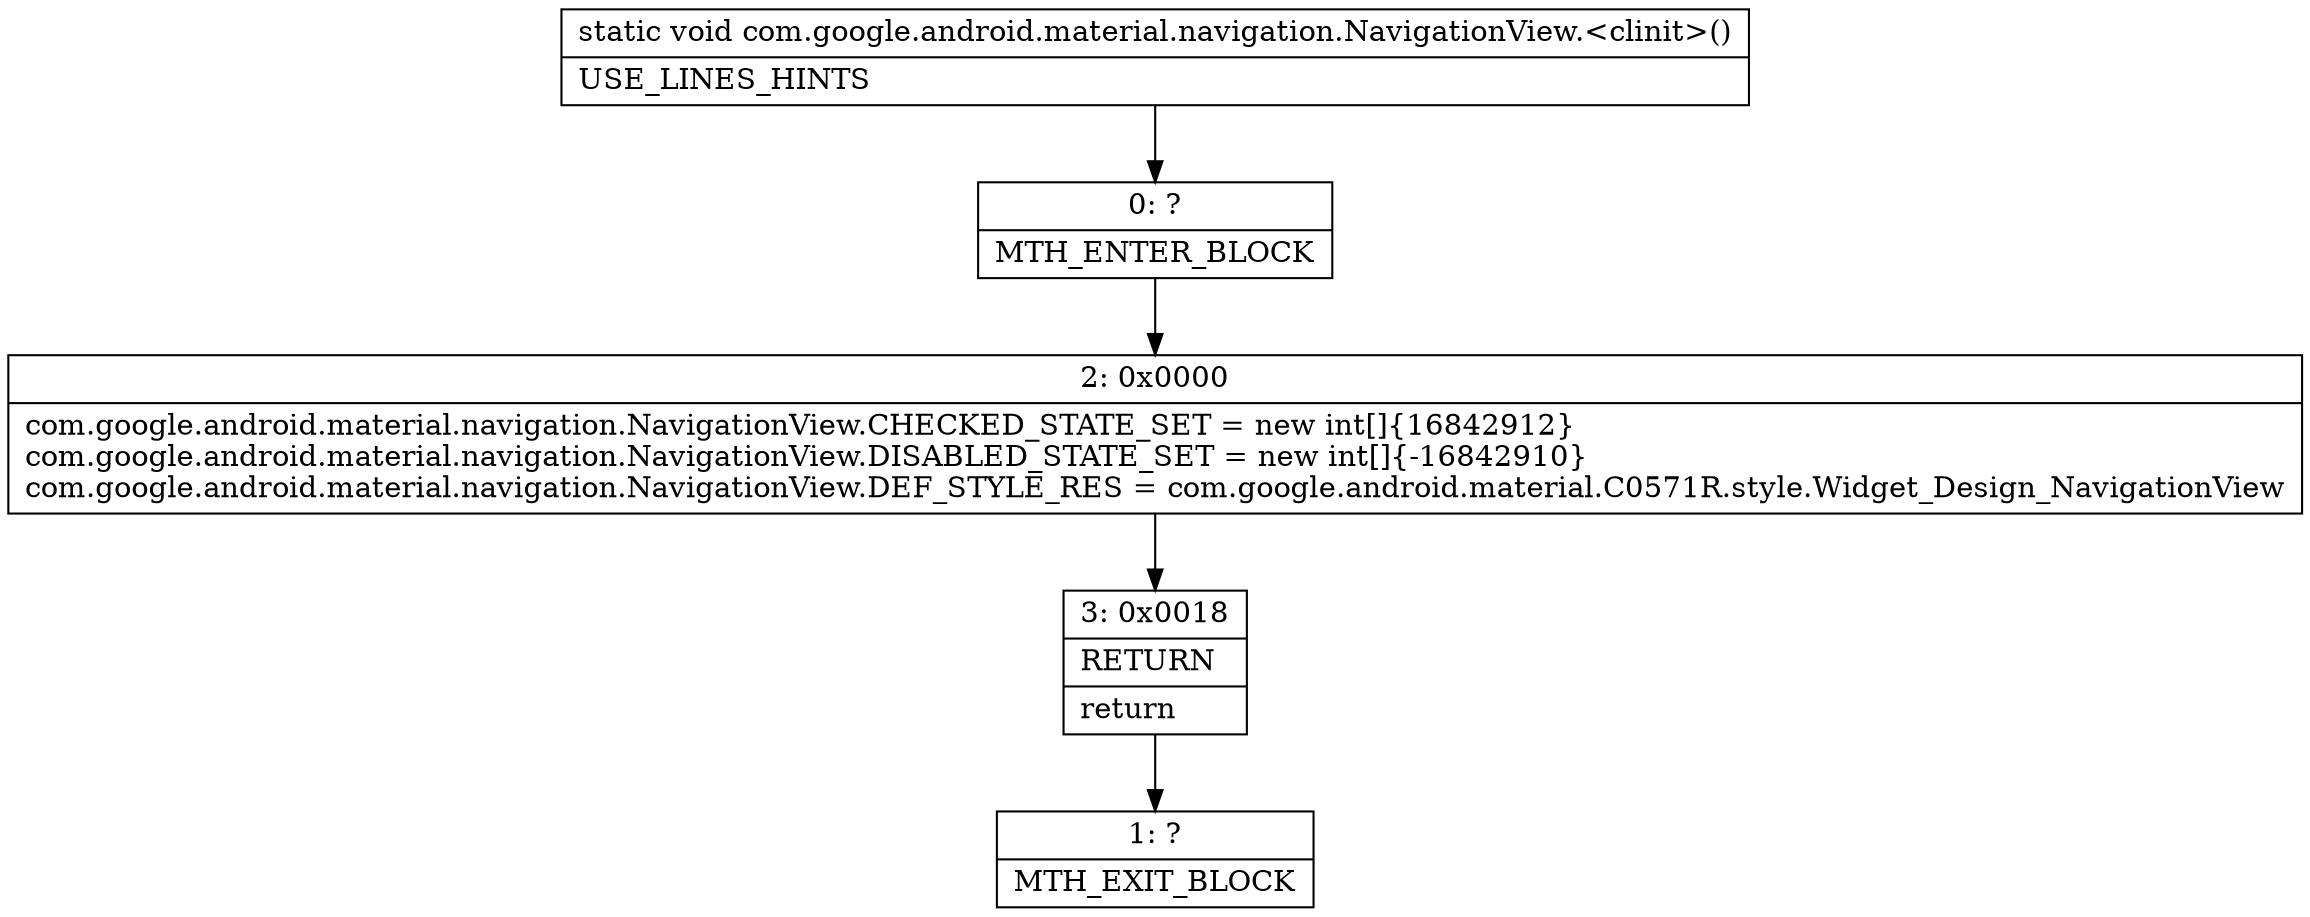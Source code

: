 digraph "CFG forcom.google.android.material.navigation.NavigationView.\<clinit\>()V" {
Node_0 [shape=record,label="{0\:\ ?|MTH_ENTER_BLOCK\l}"];
Node_2 [shape=record,label="{2\:\ 0x0000|com.google.android.material.navigation.NavigationView.CHECKED_STATE_SET = new int[]\{16842912\}\lcom.google.android.material.navigation.NavigationView.DISABLED_STATE_SET = new int[]\{\-16842910\}\lcom.google.android.material.navigation.NavigationView.DEF_STYLE_RES = com.google.android.material.C0571R.style.Widget_Design_NavigationView\l}"];
Node_3 [shape=record,label="{3\:\ 0x0018|RETURN\l|return\l}"];
Node_1 [shape=record,label="{1\:\ ?|MTH_EXIT_BLOCK\l}"];
MethodNode[shape=record,label="{static void com.google.android.material.navigation.NavigationView.\<clinit\>()  | USE_LINES_HINTS\l}"];
MethodNode -> Node_0;Node_0 -> Node_2;
Node_2 -> Node_3;
Node_3 -> Node_1;
}


